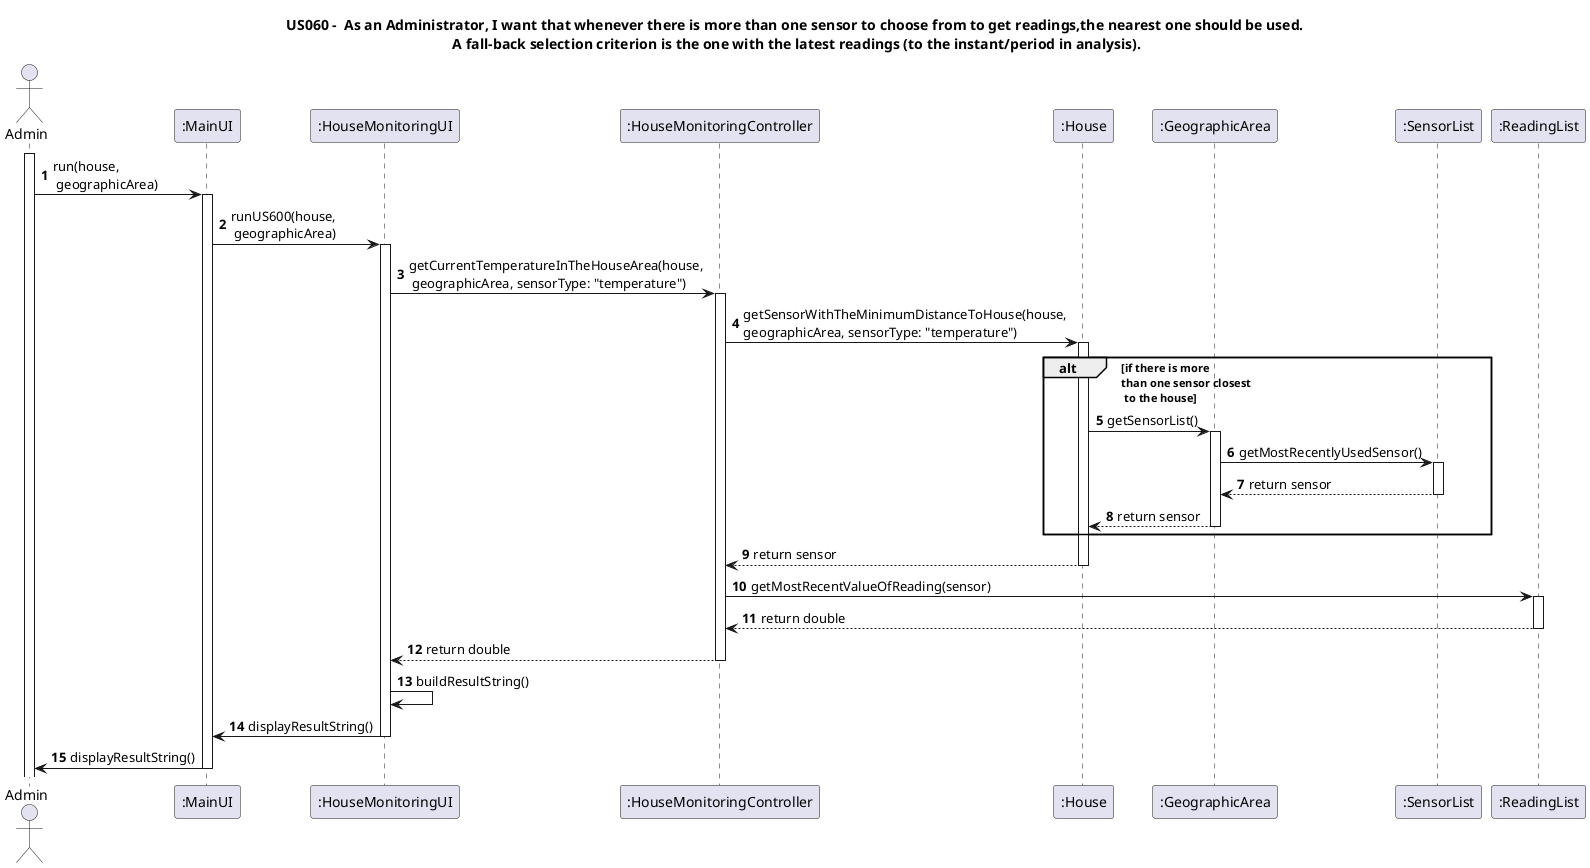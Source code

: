 @startuml
title US060 -  As an Administrator, I want that whenever there is more than one sensor to choose from to get readings,the nearest one should be used.\n A fall-back selection criterion is the one with the latest readings (to the instant/period in analysis).
autonumber
actor Admin
activate Admin
Admin -> ":MainUI": run(house,\n geographicArea)
activate ":MainUI"
":MainUI" -> ":HouseMonitoringUI": runUS600(house,\n geographicArea)
activate ":HouseMonitoringUI"
":HouseMonitoringUI" -> ":HouseMonitoringController": getCurrentTemperatureInTheHouseArea(house,\n geographicArea, sensorType: "temperature")
activate ":HouseMonitoringController"
":HouseMonitoringController"->":House":getSensorWithTheMinimumDistanceToHouse(house,\ngeographicArea, sensorType: "temperature")
activate ":House"
alt if there is more \nthan one sensor closest\n to the house
":House"->":GeographicArea":getSensorList()
activate ":GeographicArea"
":GeographicArea"->":SensorList":getMostRecentlyUsedSensor()
activate ":SensorList"
":SensorList"-->":GeographicArea": return sensor
deactivate ":SensorList"
":GeographicArea"-->":House": return sensor
deactivate ":GeographicArea"
end
":House"-->":HouseMonitoringController": return sensor
deactivate ":House"
":HouseMonitoringController"->":ReadingList": getMostRecentValueOfReading(sensor)
activate ":ReadingList"
":ReadingList"-->":HouseMonitoringController": return double
deactivate ":ReadingList"
":HouseMonitoringController"-->":HouseMonitoringUI": return double
deactivate ":HouseMonitoringController"

":HouseMonitoringUI"->":HouseMonitoringUI": buildResultString()
":HouseMonitoringUI"->":MainUI": displayResultString()
deactivate ":HouseMonitoringUI"
":MainUI"->"Admin": displayResultString()
deactivate ":MainUI"
@enduml